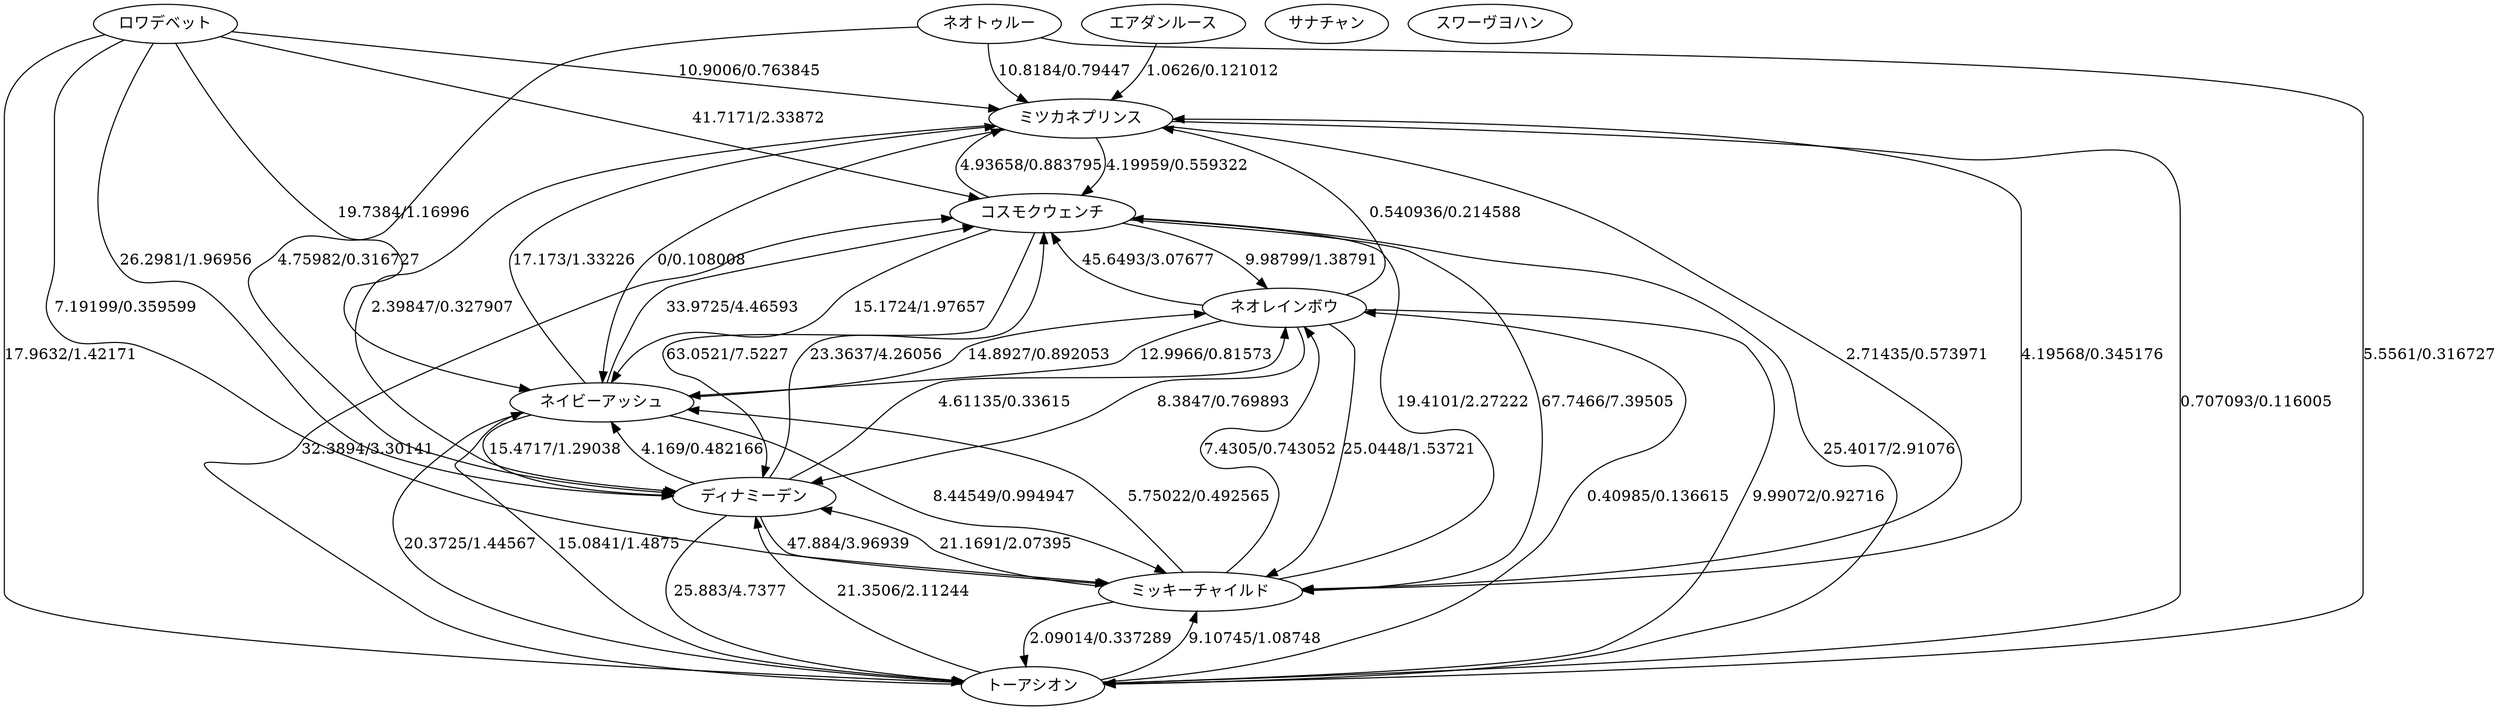 digraph G {
0[label=エアダンルース];
1[label=コスモクウェンチ];
2[label=サナチャン];
3[label=ロワデベット];
4[label=ネオレインボウ];
5[label=ネオトゥルー];
6[label=ミツカネプリンス];
7[label=トーアシオン];
8[label=ミッキーチャイルド];
9[label=スワーヴヨハン];
10[label=ディナミーデン];
11[label=ネイビーアッシュ];
0->6[label="1.0626/0.121012"];
1->4[label="9.98799/1.38791"];
1->6[label="4.93658/0.883795"];
1->7[label="25.4017/2.91076"];
1->8[label="67.7466/7.39505"];
1->10[label="63.0521/7.5227"];
1->11[label="15.1724/1.97657"];
3->1[label="41.7171/2.33872"];
3->6[label="10.9006/0.763845"];
3->7[label="17.9632/1.42171"];
3->8[label="7.19199/0.359599"];
3->10[label="26.2981/1.96956"];
3->11[label="19.7384/1.16996"];
4->1[label="45.6493/3.07677"];
4->6[label="0.540936/0.214588"];
4->7[label="9.99072/0.92716"];
4->8[label="25.0448/1.53721"];
4->10[label="8.3847/0.769893"];
4->11[label="12.9966/0.81573"];
5->6[label="10.8184/0.79447"];
5->7[label="5.5561/0.316727"];
5->10[label="4.75982/0.316727"];
6->1[label="4.19959/0.559322"];
6->7[label="0.707093/0.116005"];
6->8[label="2.71435/0.573971"];
6->10[label="2.39847/0.327907"];
6->11[label="0/0.108008"];
7->1[label="32.3894/3.30141"];
7->4[label="0.40985/0.136615"];
7->8[label="9.10745/1.08748"];
7->10[label="21.3506/2.11244"];
7->11[label="15.0841/1.4875"];
8->1[label="19.4101/2.27222"];
8->4[label="7.4305/0.743052"];
8->6[label="4.19568/0.345176"];
8->7[label="2.09014/0.337289"];
8->10[label="21.1691/2.07395"];
8->11[label="5.75022/0.492565"];
10->1[label="23.3637/4.26056"];
10->4[label="4.61135/0.33615"];
10->7[label="25.883/4.7377"];
10->8[label="47.884/3.96939"];
10->11[label="4.169/0.482166"];
11->1[label="33.9725/4.46593"];
11->4[label="14.8927/0.892053"];
11->6[label="17.173/1.33226"];
11->7[label="20.3725/1.44567"];
11->8[label="8.44549/0.994947"];
11->10[label="15.4717/1.29038"];
}
